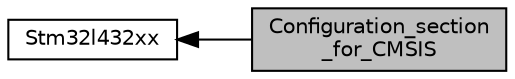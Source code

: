 digraph "Configuration_section_for_CMSIS"
{
  edge [fontname="Helvetica",fontsize="10",labelfontname="Helvetica",labelfontsize="10"];
  node [fontname="Helvetica",fontsize="10",shape=box];
  rankdir=LR;
  Node2 [label="Stm32l432xx",height=0.2,width=0.4,color="black", fillcolor="white", style="filled",URL="$group__stm32l432xx.html",tooltip=" "];
  Node1 [label="Configuration_section\l_for_CMSIS",height=0.2,width=0.4,color="black", fillcolor="grey75", style="filled", fontcolor="black",tooltip=" "];
  Node2->Node1 [shape=plaintext, dir="back", style="solid"];
}
